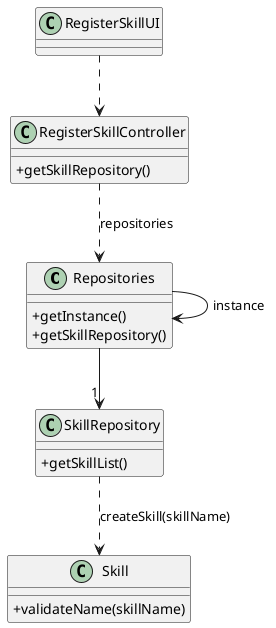 @startuml
'skinparam monochrome true
skinparam packageStyle rectangle
skinparam shadowing false
skinparam linetype polyline
'skinparam linetype orto
skinparam classAttributeIconSize 0
'left to right direction

Repositories -> Repositories : instance


Repositories --> "1" SkillRepository

SkillRepository ..> Skill : createSkill(skillName)
RegisterSkillController ..> Repositories : repositories
RegisterSkillUI ..> RegisterSkillController

class RegisterSkillUI {

}

class RegisterSkillController {
    + getSkillRepository()
}

class Repositories {
    + getInstance()
    + getSkillRepository()
}

class SkillRepository {
    + getSkillList()
}

class Skill {
    + validateName(skillName)
}

@enduml